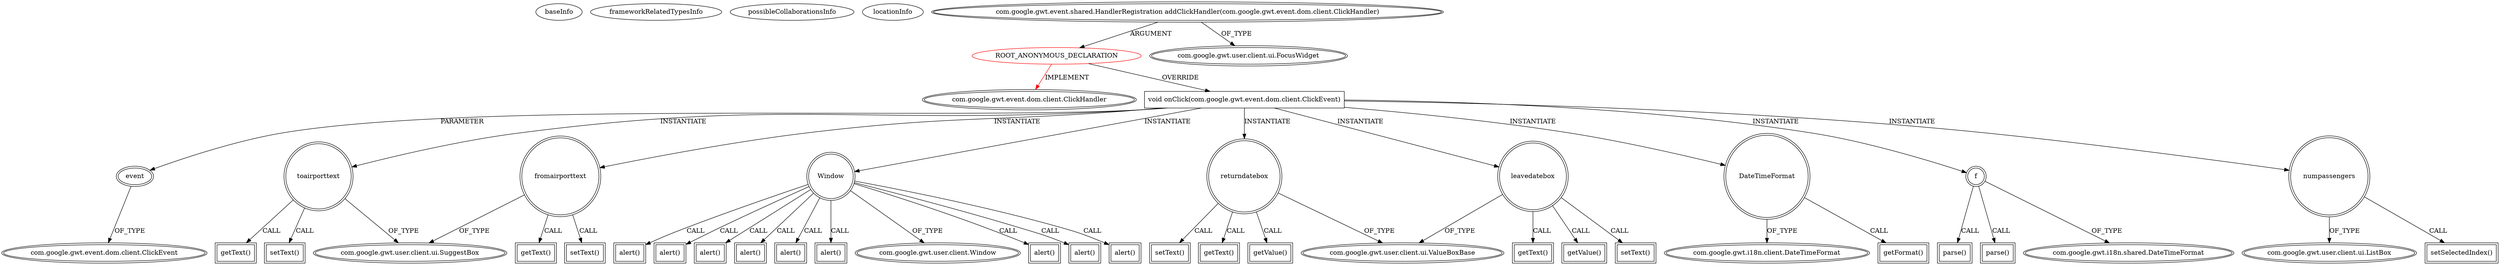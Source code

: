 digraph {
baseInfo[graphId=1097,category="extension_graph",isAnonymous=true,possibleRelation=false]
frameworkRelatedTypesInfo[0="com.google.gwt.event.dom.client.ClickHandler"]
possibleCollaborationsInfo[]
locationInfo[projectName="coldplayguy-flight87",filePath="/coldplayguy-flight87/flight87-master/BookFlight/src/bookflight/client/BookFlight.java",contextSignature="void onModuleLoad()",graphId="1097"]
0[label="ROOT_ANONYMOUS_DECLARATION",vertexType="ROOT_ANONYMOUS_DECLARATION",isFrameworkType=false,color=red]
1[label="com.google.gwt.event.dom.client.ClickHandler",vertexType="FRAMEWORK_INTERFACE_TYPE",isFrameworkType=true,peripheries=2]
2[label="com.google.gwt.event.shared.HandlerRegistration addClickHandler(com.google.gwt.event.dom.client.ClickHandler)",vertexType="OUTSIDE_CALL",isFrameworkType=true,peripheries=2]
3[label="com.google.gwt.user.client.ui.FocusWidget",vertexType="FRAMEWORK_CLASS_TYPE",isFrameworkType=true,peripheries=2]
4[label="void onClick(com.google.gwt.event.dom.client.ClickEvent)",vertexType="OVERRIDING_METHOD_DECLARATION",isFrameworkType=false,shape=box]
5[label="event",vertexType="PARAMETER_DECLARATION",isFrameworkType=true,peripheries=2]
6[label="com.google.gwt.event.dom.client.ClickEvent",vertexType="FRAMEWORK_CLASS_TYPE",isFrameworkType=true,peripheries=2]
7[label="fromairporttext",vertexType="VARIABLE_EXPRESION",isFrameworkType=true,peripheries=2,shape=circle]
9[label="com.google.gwt.user.client.ui.SuggestBox",vertexType="FRAMEWORK_CLASS_TYPE",isFrameworkType=true,peripheries=2]
8[label="getText()",vertexType="INSIDE_CALL",isFrameworkType=true,peripheries=2,shape=box]
10[label="Window",vertexType="VARIABLE_EXPRESION",isFrameworkType=true,peripheries=2,shape=circle]
12[label="com.google.gwt.user.client.Window",vertexType="FRAMEWORK_CLASS_TYPE",isFrameworkType=true,peripheries=2]
11[label="alert()",vertexType="INSIDE_CALL",isFrameworkType=true,peripheries=2,shape=box]
13[label="toairporttext",vertexType="VARIABLE_EXPRESION",isFrameworkType=true,peripheries=2,shape=circle]
14[label="getText()",vertexType="INSIDE_CALL",isFrameworkType=true,peripheries=2,shape=box]
17[label="alert()",vertexType="INSIDE_CALL",isFrameworkType=true,peripheries=2,shape=box]
18[label="leavedatebox",vertexType="VARIABLE_EXPRESION",isFrameworkType=true,peripheries=2,shape=circle]
20[label="com.google.gwt.user.client.ui.ValueBoxBase",vertexType="FRAMEWORK_CLASS_TYPE",isFrameworkType=true,peripheries=2]
19[label="getText()",vertexType="INSIDE_CALL",isFrameworkType=true,peripheries=2,shape=box]
22[label="alert()",vertexType="INSIDE_CALL",isFrameworkType=true,peripheries=2,shape=box]
23[label="returndatebox",vertexType="VARIABLE_EXPRESION",isFrameworkType=true,peripheries=2,shape=circle]
24[label="getText()",vertexType="INSIDE_CALL",isFrameworkType=true,peripheries=2,shape=box]
27[label="alert()",vertexType="INSIDE_CALL",isFrameworkType=true,peripheries=2,shape=box]
28[label="DateTimeFormat",vertexType="VARIABLE_EXPRESION",isFrameworkType=true,peripheries=2,shape=circle]
30[label="com.google.gwt.i18n.client.DateTimeFormat",vertexType="FRAMEWORK_CLASS_TYPE",isFrameworkType=true,peripheries=2]
29[label="getFormat()",vertexType="INSIDE_CALL",isFrameworkType=true,peripheries=2,shape=box]
31[label="f",vertexType="VARIABLE_EXPRESION",isFrameworkType=true,peripheries=2,shape=circle]
33[label="com.google.gwt.i18n.shared.DateTimeFormat",vertexType="FRAMEWORK_CLASS_TYPE",isFrameworkType=true,peripheries=2]
32[label="parse()",vertexType="INSIDE_CALL",isFrameworkType=true,peripheries=2,shape=box]
35[label="getValue()",vertexType="INSIDE_CALL",isFrameworkType=true,peripheries=2,shape=box]
37[label="alert()",vertexType="INSIDE_CALL",isFrameworkType=true,peripheries=2,shape=box]
39[label="parse()",vertexType="INSIDE_CALL",isFrameworkType=true,peripheries=2,shape=box]
41[label="getValue()",vertexType="INSIDE_CALL",isFrameworkType=true,peripheries=2,shape=box]
43[label="alert()",vertexType="INSIDE_CALL",isFrameworkType=true,peripheries=2,shape=box]
45[label="alert()",vertexType="INSIDE_CALL",isFrameworkType=true,peripheries=2,shape=box]
47[label="alert()",vertexType="INSIDE_CALL",isFrameworkType=true,peripheries=2,shape=box]
49[label="alert()",vertexType="INSIDE_CALL",isFrameworkType=true,peripheries=2,shape=box]
51[label="setText()",vertexType="INSIDE_CALL",isFrameworkType=true,peripheries=2,shape=box]
53[label="setText()",vertexType="INSIDE_CALL",isFrameworkType=true,peripheries=2,shape=box]
55[label="setText()",vertexType="INSIDE_CALL",isFrameworkType=true,peripheries=2,shape=box]
57[label="setText()",vertexType="INSIDE_CALL",isFrameworkType=true,peripheries=2,shape=box]
58[label="numpassengers",vertexType="VARIABLE_EXPRESION",isFrameworkType=true,peripheries=2,shape=circle]
60[label="com.google.gwt.user.client.ui.ListBox",vertexType="FRAMEWORK_CLASS_TYPE",isFrameworkType=true,peripheries=2]
59[label="setSelectedIndex()",vertexType="INSIDE_CALL",isFrameworkType=true,peripheries=2,shape=box]
0->1[label="IMPLEMENT",color=red]
2->0[label="ARGUMENT"]
2->3[label="OF_TYPE"]
0->4[label="OVERRIDE"]
5->6[label="OF_TYPE"]
4->5[label="PARAMETER"]
4->7[label="INSTANTIATE"]
7->9[label="OF_TYPE"]
7->8[label="CALL"]
4->10[label="INSTANTIATE"]
10->12[label="OF_TYPE"]
10->11[label="CALL"]
4->13[label="INSTANTIATE"]
13->9[label="OF_TYPE"]
13->14[label="CALL"]
10->17[label="CALL"]
4->18[label="INSTANTIATE"]
18->20[label="OF_TYPE"]
18->19[label="CALL"]
10->22[label="CALL"]
4->23[label="INSTANTIATE"]
23->20[label="OF_TYPE"]
23->24[label="CALL"]
10->27[label="CALL"]
4->28[label="INSTANTIATE"]
28->30[label="OF_TYPE"]
28->29[label="CALL"]
4->31[label="INSTANTIATE"]
31->33[label="OF_TYPE"]
31->32[label="CALL"]
18->35[label="CALL"]
10->37[label="CALL"]
31->39[label="CALL"]
23->41[label="CALL"]
10->43[label="CALL"]
10->45[label="CALL"]
10->47[label="CALL"]
10->49[label="CALL"]
7->51[label="CALL"]
13->53[label="CALL"]
18->55[label="CALL"]
23->57[label="CALL"]
4->58[label="INSTANTIATE"]
58->60[label="OF_TYPE"]
58->59[label="CALL"]
}
